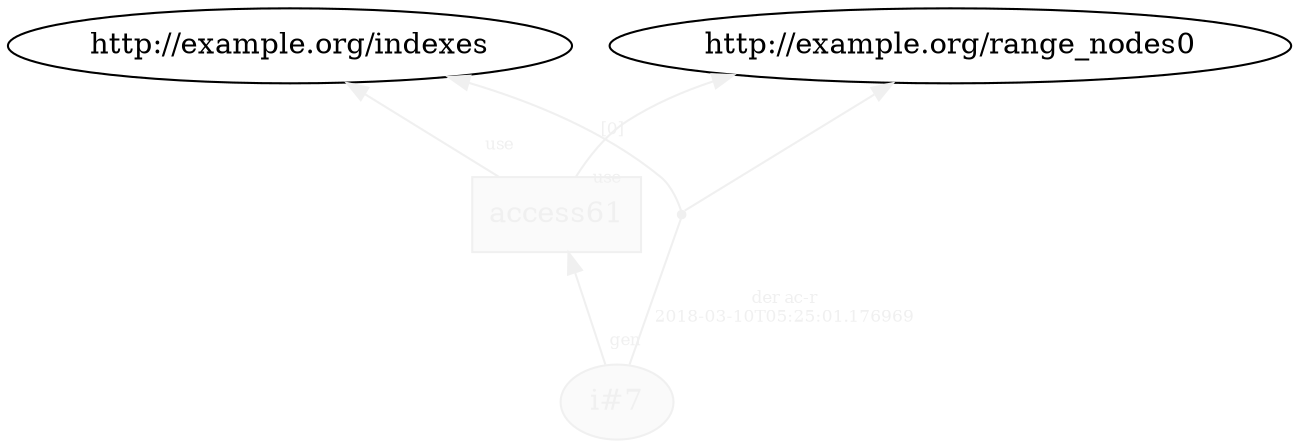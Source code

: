 digraph "PROV" { size="16,12"; rankdir="BT";
"http://example.org/i#7" [fillcolor="#FAFAFA",color="#F0F0F0",style="filled",fontcolor="#F0F0F0",label="i#7",URL="http://example.org/i#7"]
"http://example.org/access61" [fillcolor="#FAFAFA",color="#F0F0F0",shape="polygon",sides="4",style="filled",fontcolor="#F0F0F0",label="access61",URL="http://example.org/access61"]
"bn0" [shape="point",label="",fontcolor="#F0F0F0",color="#F0F0F0"]
"http://example.org/i#7" -> "bn0" [fontsize="8",distance="1.5",angle="60.0",rotation="20",label="der ac-r
2018-03-10T05:25:01.176969",arrowhead="none",fontcolor="#F0F0F0",color="#F0F0F0"]
"bn0" -> "http://example.org/indexes" [fontsize="8",distance="1.5",angle="60.0",rotation="20",label="[0]",fontcolor="#F0F0F0",color="#F0F0F0"]
"bn0" -> "http://example.org/range_nodes0" [fontcolor="#F0F0F0",color="#F0F0F0"]
"http://example.org/access61" -> "http://example.org/indexes" [labelfontsize="8",labeldistance="1.5",labelangle="60.0",rotation="20",taillabel="use",fontcolor="#F0F0F0",color="#F0F0F0"]
"http://example.org/access61" -> "http://example.org/range_nodes0" [labelfontsize="8",labeldistance="1.5",labelangle="60.0",rotation="20",taillabel="use",fontcolor="#F0F0F0",color="#F0F0F0"]
"http://example.org/i#7" -> "http://example.org/access61" [labelfontsize="8",labeldistance="1.5",labelangle="60.0",rotation="20",taillabel="gen",fontcolor="#F0F0F0",color="#F0F0F0"]
}